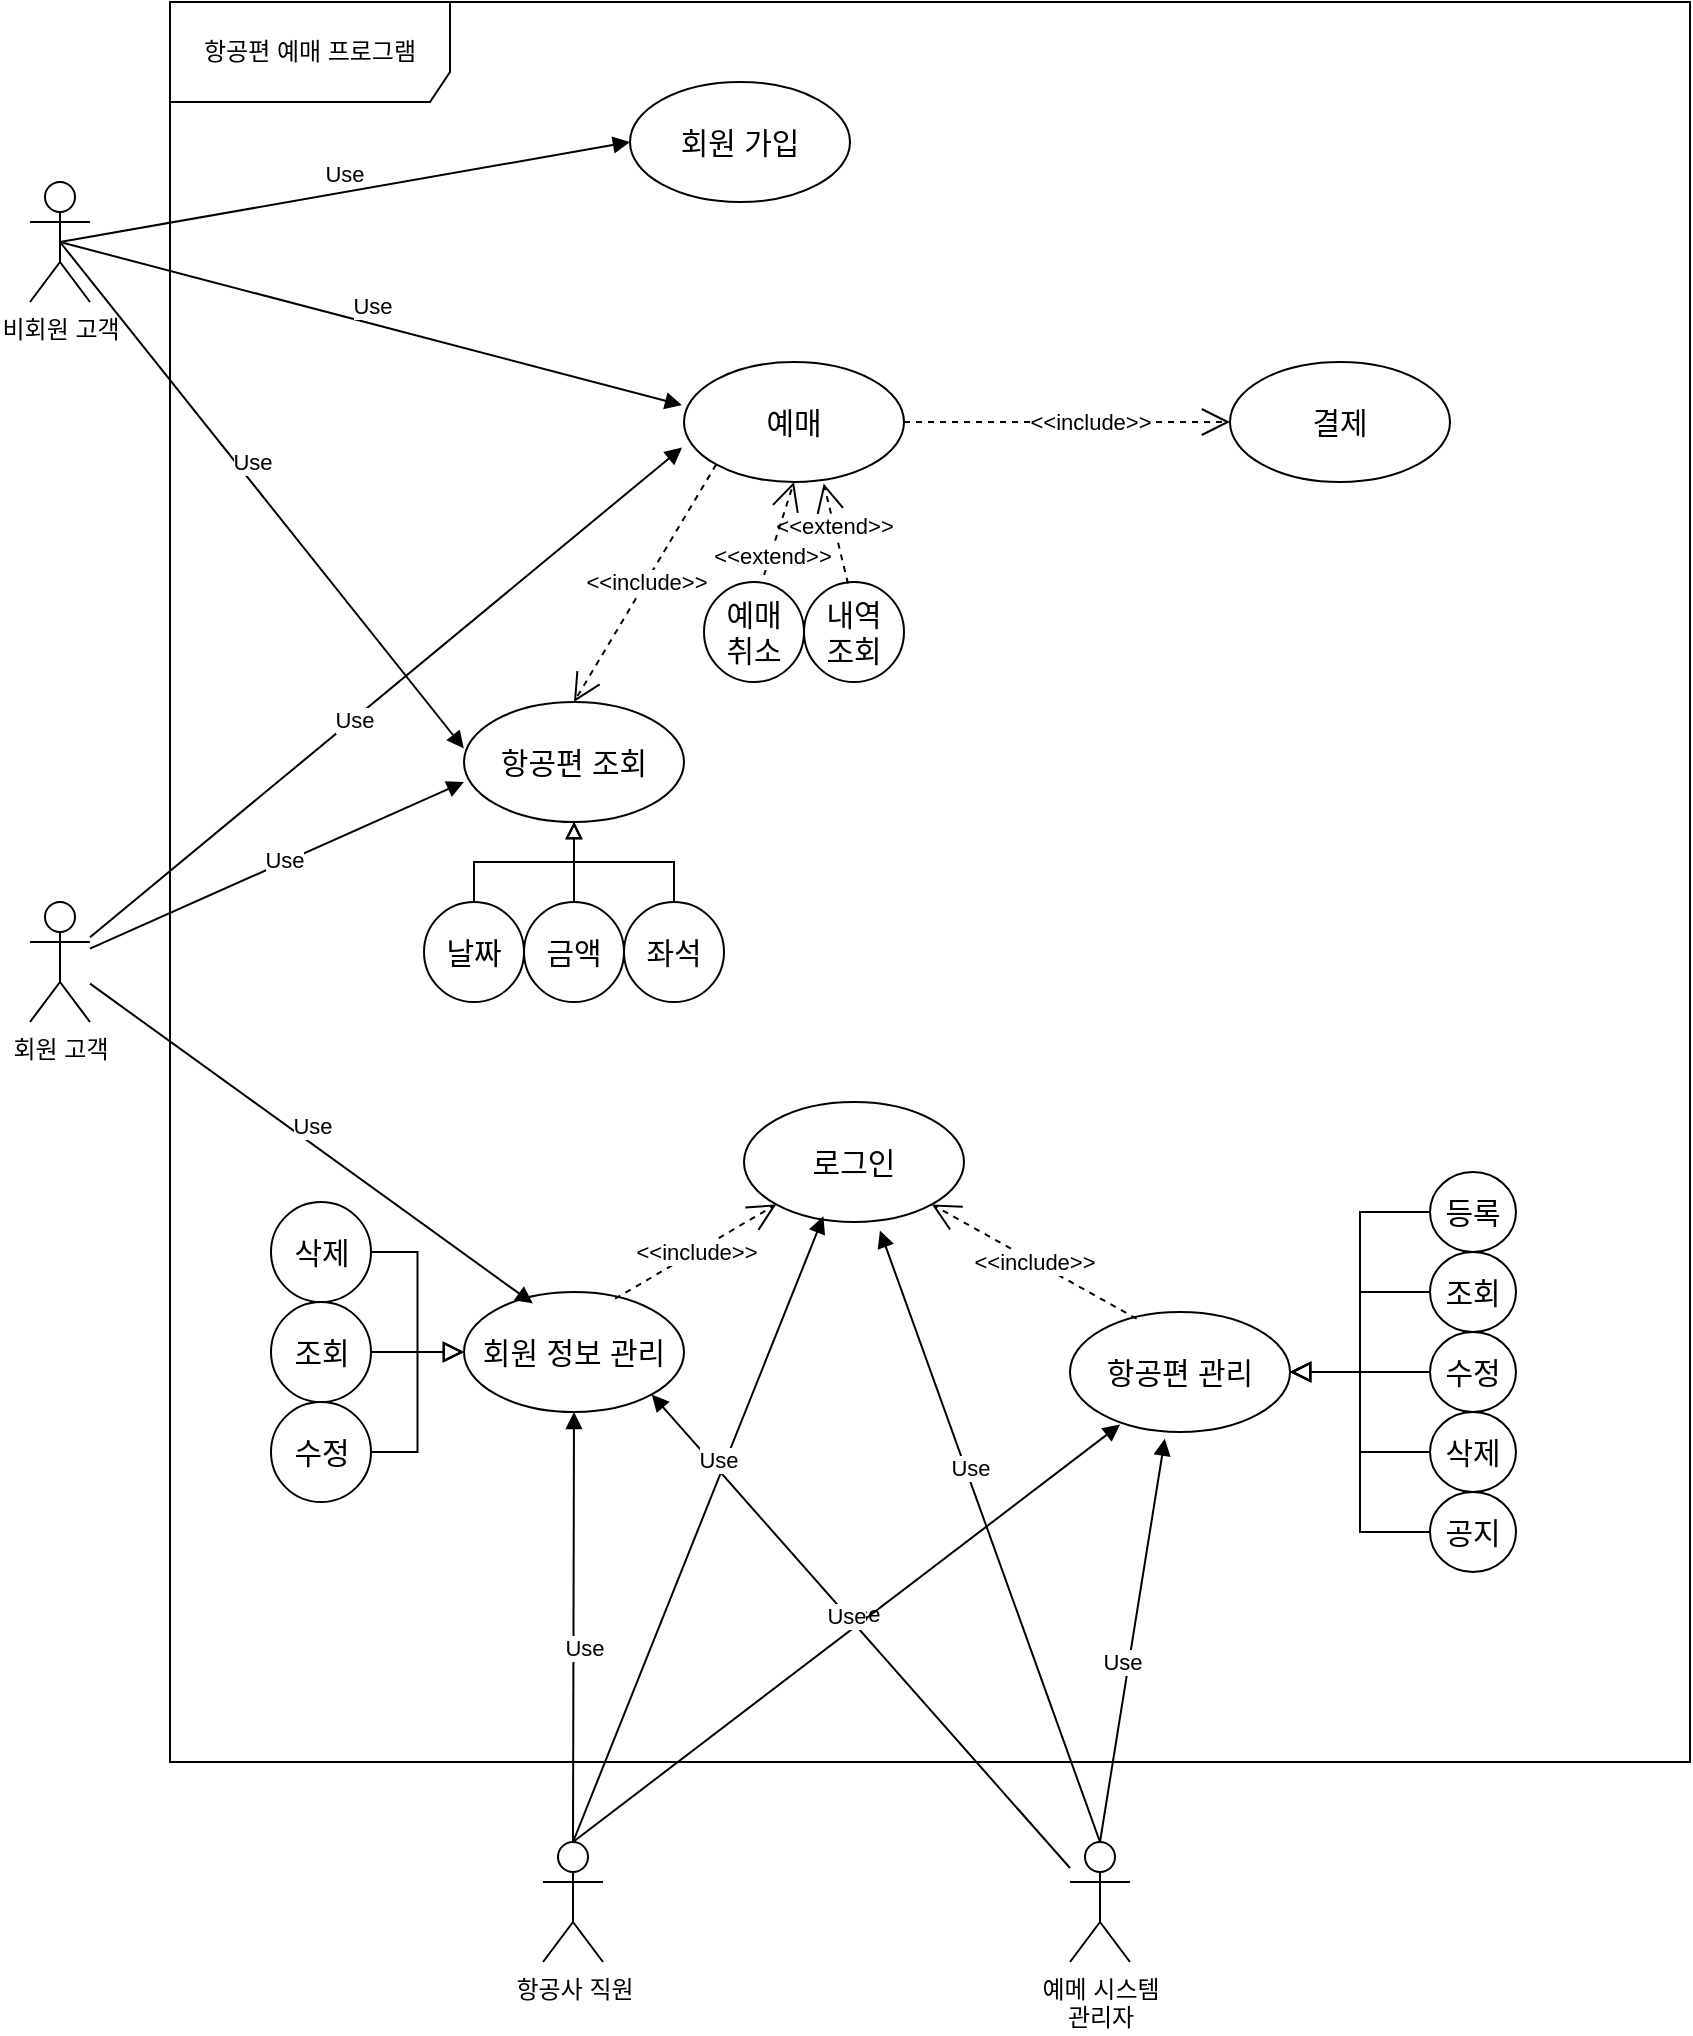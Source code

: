 <mxfile version="27.2.0" pages="2">
  <diagram name="항공편 유스케이스" id="F-iOnR9wTrfNHltmywjr">
    <mxGraphModel dx="1661" dy="1194" grid="1" gridSize="10" guides="1" tooltips="1" connect="1" arrows="1" fold="1" page="1" pageScale="1" pageWidth="827" pageHeight="1169" math="0" shadow="0">
      <root>
        <mxCell id="0" />
        <mxCell id="1" parent="0" />
        <mxCell id="TSQjfYuv1aGrW-zNHjgg-1" value="항공편 예매 프로그램" style="shape=umlFrame;whiteSpace=wrap;html=1;pointerEvents=0;width=140;height=50;" parent="1" vertex="1">
          <mxGeometry x="170" y="60" width="760" height="880" as="geometry" />
        </mxCell>
        <mxCell id="TSQjfYuv1aGrW-zNHjgg-2" value="회원 고객" style="shape=umlActor;verticalLabelPosition=bottom;verticalAlign=top;html=1;" parent="1" vertex="1">
          <mxGeometry x="100" y="510" width="30" height="60" as="geometry" />
        </mxCell>
        <mxCell id="TSQjfYuv1aGrW-zNHjgg-3" value="비회원 고객" style="shape=umlActor;verticalLabelPosition=bottom;verticalAlign=top;html=1;" parent="1" vertex="1">
          <mxGeometry x="100" y="150" width="30" height="60" as="geometry" />
        </mxCell>
        <mxCell id="TSQjfYuv1aGrW-zNHjgg-4" value="항공사 직원" style="shape=umlActor;verticalLabelPosition=bottom;verticalAlign=top;html=1;" parent="1" vertex="1">
          <mxGeometry x="356.5" y="980" width="30" height="60" as="geometry" />
        </mxCell>
        <mxCell id="6cgNrplr_nxFpIooKOQm-1" value="&lt;font style=&quot;font-size: 15px;&quot;&gt;항공편 조회&lt;/font&gt;" style="ellipse;whiteSpace=wrap;html=1;" parent="1" vertex="1">
          <mxGeometry x="317" y="410" width="110" height="60" as="geometry" />
        </mxCell>
        <mxCell id="hqrXyIfxQqy9Dc4IhXDP-2" value="Use" style="html=1;verticalAlign=bottom;endArrow=block;curved=0;rounded=0;entryX=0;entryY=0.667;entryDx=0;entryDy=0;entryPerimeter=0;" parent="1" source="TSQjfYuv1aGrW-zNHjgg-2" target="6cgNrplr_nxFpIooKOQm-1" edge="1">
          <mxGeometry x="0.009" y="-7" width="80" relative="1" as="geometry">
            <mxPoint x="250" y="250" as="sourcePoint" />
            <mxPoint x="330" y="250" as="targetPoint" />
            <mxPoint as="offset" />
          </mxGeometry>
        </mxCell>
        <mxCell id="hqrXyIfxQqy9Dc4IhXDP-3" value="Use" style="html=1;verticalAlign=bottom;endArrow=block;curved=0;rounded=0;entryX=-0.001;entryY=0.387;entryDx=0;entryDy=0;entryPerimeter=0;exitX=0.5;exitY=0.5;exitDx=0;exitDy=0;exitPerimeter=0;" parent="1" source="TSQjfYuv1aGrW-zNHjgg-3" target="6cgNrplr_nxFpIooKOQm-1" edge="1">
          <mxGeometry x="-0.057" y="1" width="80" relative="1" as="geometry">
            <mxPoint x="230" y="790" as="sourcePoint" />
            <mxPoint x="310" y="790" as="targetPoint" />
            <mxPoint as="offset" />
          </mxGeometry>
        </mxCell>
        <mxCell id="kEUF5NLoNqo9Wf50HFYm-1" value="&lt;font style=&quot;font-size: 15px;&quot;&gt;항공편 관리&lt;/font&gt;" style="ellipse;whiteSpace=wrap;html=1;" parent="1" vertex="1">
          <mxGeometry x="620" y="715" width="110" height="60" as="geometry" />
        </mxCell>
        <mxCell id="rdrKtdxc_WOqeBZt2CSr-1" value="&lt;font style=&quot;font-size: 15px;&quot;&gt;로그인&lt;/font&gt;" style="ellipse;whiteSpace=wrap;html=1;" parent="1" vertex="1">
          <mxGeometry x="457" y="610" width="110" height="60" as="geometry" />
        </mxCell>
        <mxCell id="i2SYmDAjl8VnEC_r3fuZ-29" value="" style="edgeStyle=orthogonalEdgeStyle;rounded=0;orthogonalLoop=1;jettySize=auto;html=1;fontSize=12;startSize=8;endSize=8;endArrow=block;endFill=0;" edge="1" parent="1" source="f_vkENXSJxDrFPUfgNhy-5" target="kEUF5NLoNqo9Wf50HFYm-1">
          <mxGeometry relative="1" as="geometry" />
        </mxCell>
        <mxCell id="f_vkENXSJxDrFPUfgNhy-5" value="&lt;span style=&quot;font-size: 15px;&quot;&gt;수정&lt;/span&gt;" style="ellipse;whiteSpace=wrap;html=1;" parent="1" vertex="1">
          <mxGeometry x="800" y="725" width="43" height="40" as="geometry" />
        </mxCell>
        <mxCell id="f_vkENXSJxDrFPUfgNhy-6" value="&lt;font style=&quot;font-size: 15px;&quot;&gt;예매&lt;/font&gt;" style="ellipse;whiteSpace=wrap;html=1;" parent="1" vertex="1">
          <mxGeometry x="427" y="240" width="110" height="60" as="geometry" />
        </mxCell>
        <mxCell id="f_vkENXSJxDrFPUfgNhy-17" value="예메 시스템&lt;br&gt;&lt;div&gt;관리자&lt;/div&gt;" style="shape=umlActor;verticalLabelPosition=bottom;verticalAlign=top;html=1;" parent="1" vertex="1">
          <mxGeometry x="620" y="980" width="30" height="60" as="geometry" />
        </mxCell>
        <mxCell id="i2SYmDAjl8VnEC_r3fuZ-30" value="" style="edgeStyle=orthogonalEdgeStyle;rounded=0;orthogonalLoop=1;jettySize=auto;html=1;fontSize=12;startSize=8;endSize=8;endArrow=block;endFill=0;" edge="1" parent="1" source="f_vkENXSJxDrFPUfgNhy-27" target="kEUF5NLoNqo9Wf50HFYm-1">
          <mxGeometry relative="1" as="geometry" />
        </mxCell>
        <mxCell id="f_vkENXSJxDrFPUfgNhy-27" value="&lt;span style=&quot;font-size: 15px;&quot;&gt;조회&lt;/span&gt;" style="ellipse;whiteSpace=wrap;html=1;" parent="1" vertex="1">
          <mxGeometry x="800" y="685" width="43" height="40" as="geometry" />
        </mxCell>
        <mxCell id="i2SYmDAjl8VnEC_r3fuZ-28" value="" style="edgeStyle=orthogonalEdgeStyle;rounded=0;orthogonalLoop=1;jettySize=auto;html=1;fontSize=12;startSize=8;endSize=8;endArrow=block;endFill=0;" edge="1" parent="1" source="f_vkENXSJxDrFPUfgNhy-28" target="ruYIe8Tzf7pR5JNdtWy6-17">
          <mxGeometry relative="1" as="geometry" />
        </mxCell>
        <mxCell id="f_vkENXSJxDrFPUfgNhy-28" value="&lt;font style=&quot;font-size: 15px;&quot;&gt;수정&lt;/font&gt;" style="ellipse;whiteSpace=wrap;html=1;" parent="1" vertex="1">
          <mxGeometry x="220.5" y="760" width="50" height="50" as="geometry" />
        </mxCell>
        <mxCell id="i2SYmDAjl8VnEC_r3fuZ-27" value="" style="edgeStyle=orthogonalEdgeStyle;rounded=0;orthogonalLoop=1;jettySize=auto;html=1;fontSize=12;startSize=8;endSize=8;endArrow=block;endFill=0;" edge="1" parent="1" source="f_vkENXSJxDrFPUfgNhy-29" target="ruYIe8Tzf7pR5JNdtWy6-17">
          <mxGeometry relative="1" as="geometry" />
        </mxCell>
        <mxCell id="f_vkENXSJxDrFPUfgNhy-29" value="&lt;font style=&quot;font-size: 15px;&quot;&gt;조회&lt;/font&gt;" style="ellipse;whiteSpace=wrap;html=1;" parent="1" vertex="1">
          <mxGeometry x="220.5" y="710" width="50" height="50" as="geometry" />
        </mxCell>
        <mxCell id="BkTQVnEG5esFC4FTC9d9-1" value="&amp;lt;&amp;lt;include&amp;gt;&amp;gt;" style="endArrow=open;endSize=12;dashed=1;html=1;rounded=0;entryX=0.5;entryY=0;entryDx=0;entryDy=0;exitX=0;exitY=1;exitDx=0;exitDy=0;" parent="1" source="f_vkENXSJxDrFPUfgNhy-6" target="6cgNrplr_nxFpIooKOQm-1" edge="1">
          <mxGeometry width="160" relative="1" as="geometry">
            <mxPoint x="612.97" y="482.76" as="sourcePoint" />
            <mxPoint x="520" y="370" as="targetPoint" />
          </mxGeometry>
        </mxCell>
        <mxCell id="i2SYmDAjl8VnEC_r3fuZ-31" value="" style="edgeStyle=orthogonalEdgeStyle;rounded=0;orthogonalLoop=1;jettySize=auto;html=1;fontSize=12;startSize=8;endSize=8;endArrow=block;endFill=0;" edge="1" parent="1" source="CX9npY8HCWIVIqSdf7cb-3" target="kEUF5NLoNqo9Wf50HFYm-1">
          <mxGeometry relative="1" as="geometry" />
        </mxCell>
        <mxCell id="CX9npY8HCWIVIqSdf7cb-3" value="&lt;font style=&quot;font-size: 15px;&quot;&gt;삭제&lt;/font&gt;" style="ellipse;whiteSpace=wrap;html=1;" parent="1" vertex="1">
          <mxGeometry x="800" y="765" width="43" height="40" as="geometry" />
        </mxCell>
        <mxCell id="ieyxKyj2bHBuOMta55cH-2" value="&lt;font style=&quot;font-size: 15px;&quot;&gt;결제&lt;/font&gt;" style="ellipse;whiteSpace=wrap;html=1;" parent="1" vertex="1">
          <mxGeometry x="700" y="240" width="110" height="60" as="geometry" />
        </mxCell>
        <mxCell id="ruYIe8Tzf7pR5JNdtWy6-1" value="Use" style="html=1;verticalAlign=bottom;endArrow=block;curved=0;rounded=0;entryX=-0.009;entryY=0.36;entryDx=0;entryDy=0;exitX=0.5;exitY=0.5;exitDx=0;exitDy=0;exitPerimeter=0;entryPerimeter=0;" parent="1" source="TSQjfYuv1aGrW-zNHjgg-3" target="f_vkENXSJxDrFPUfgNhy-6" edge="1">
          <mxGeometry width="80" relative="1" as="geometry">
            <mxPoint x="150" y="600" as="sourcePoint" />
            <mxPoint x="500" y="603" as="targetPoint" />
          </mxGeometry>
        </mxCell>
        <mxCell id="ruYIe8Tzf7pR5JNdtWy6-2" value="Use" style="html=1;verticalAlign=bottom;endArrow=block;curved=0;rounded=0;entryX=-0.009;entryY=0.713;entryDx=0;entryDy=0;entryPerimeter=0;" parent="1" source="TSQjfYuv1aGrW-zNHjgg-2" target="f_vkENXSJxDrFPUfgNhy-6" edge="1">
          <mxGeometry x="-0.14" y="-7" width="80" relative="1" as="geometry">
            <mxPoint x="340" y="700" as="sourcePoint" />
            <mxPoint x="690" y="703" as="targetPoint" />
            <mxPoint as="offset" />
          </mxGeometry>
        </mxCell>
        <mxCell id="ruYIe8Tzf7pR5JNdtWy6-6" value="&amp;lt;&amp;lt;include&amp;gt;&amp;gt;" style="endArrow=open;endSize=12;dashed=1;html=1;rounded=0;exitX=1;exitY=0.5;exitDx=0;exitDy=0;entryX=0;entryY=0.5;entryDx=0;entryDy=0;" parent="1" source="f_vkENXSJxDrFPUfgNhy-6" target="ieyxKyj2bHBuOMta55cH-2" edge="1">
          <mxGeometry x="0.141" width="160" relative="1" as="geometry">
            <mxPoint x="490" y="360" as="sourcePoint" />
            <mxPoint x="650" y="360" as="targetPoint" />
            <mxPoint as="offset" />
          </mxGeometry>
        </mxCell>
        <mxCell id="ruYIe8Tzf7pR5JNdtWy6-8" value="&amp;lt;&amp;lt;include&amp;gt;&amp;gt;" style="endArrow=open;endSize=12;dashed=1;html=1;rounded=0;entryX=1;entryY=1;entryDx=0;entryDy=0;exitX=0.303;exitY=0.056;exitDx=0;exitDy=0;exitPerimeter=0;" parent="1" source="kEUF5NLoNqo9Wf50HFYm-1" target="rdrKtdxc_WOqeBZt2CSr-1" edge="1">
          <mxGeometry width="160" relative="1" as="geometry">
            <mxPoint x="1100" y="355" as="sourcePoint" />
            <mxPoint x="787" y="80" as="targetPoint" />
          </mxGeometry>
        </mxCell>
        <mxCell id="ruYIe8Tzf7pR5JNdtWy6-17" value="&lt;font style=&quot;font-size: 15px;&quot;&gt;회원 정보 관리&lt;/font&gt;" style="ellipse;whiteSpace=wrap;html=1;" parent="1" vertex="1">
          <mxGeometry x="317" y="705" width="110" height="60" as="geometry" />
        </mxCell>
        <mxCell id="ruYIe8Tzf7pR5JNdtWy6-21" value="Use" style="html=1;verticalAlign=bottom;endArrow=block;curved=0;rounded=0;entryX=1;entryY=1;entryDx=0;entryDy=0;" parent="1" source="f_vkENXSJxDrFPUfgNhy-17" target="ruYIe8Tzf7pR5JNdtWy6-17" edge="1">
          <mxGeometry width="80" relative="1" as="geometry">
            <mxPoint x="510" y="10" as="sourcePoint" />
            <mxPoint x="593" y="361" as="targetPoint" />
          </mxGeometry>
        </mxCell>
        <mxCell id="ruYIe8Tzf7pR5JNdtWy6-23" value="Use" style="html=1;verticalAlign=bottom;endArrow=block;curved=0;rounded=0;entryX=0.431;entryY=1.056;entryDx=0;entryDy=0;exitX=0.5;exitY=0;exitDx=0;exitDy=0;exitPerimeter=0;entryPerimeter=0;" parent="1" source="f_vkENXSJxDrFPUfgNhy-17" target="kEUF5NLoNqo9Wf50HFYm-1" edge="1">
          <mxGeometry x="-0.198" y="2" width="80" relative="1" as="geometry">
            <mxPoint x="550" y="1110" as="sourcePoint" />
            <mxPoint x="734" y="260" as="targetPoint" />
            <mxPoint as="offset" />
          </mxGeometry>
        </mxCell>
        <mxCell id="62AC3sOkVzKb7w2haCht-1" value="Use" style="html=1;verticalAlign=bottom;endArrow=block;curved=0;rounded=0;exitX=0.5;exitY=0;exitDx=0;exitDy=0;exitPerimeter=0;entryX=0.228;entryY=0.938;entryDx=0;entryDy=0;entryPerimeter=0;" parent="1" source="TSQjfYuv1aGrW-zNHjgg-4" target="kEUF5NLoNqo9Wf50HFYm-1" edge="1">
          <mxGeometry width="80" relative="1" as="geometry">
            <mxPoint x="370" y="1010" as="sourcePoint" />
            <mxPoint x="480" y="790" as="targetPoint" />
          </mxGeometry>
        </mxCell>
        <mxCell id="62AC3sOkVzKb7w2haCht-2" value="Use" style="html=1;verticalAlign=bottom;endArrow=block;curved=0;rounded=0;entryX=0.5;entryY=1;entryDx=0;entryDy=0;exitX=0.5;exitY=0;exitDx=0;exitDy=0;exitPerimeter=0;" parent="1" source="TSQjfYuv1aGrW-zNHjgg-4" target="ruYIe8Tzf7pR5JNdtWy6-17" edge="1">
          <mxGeometry x="-0.176" y="-5" width="80" relative="1" as="geometry">
            <mxPoint x="460" y="1000" as="sourcePoint" />
            <mxPoint x="468" y="830" as="targetPoint" />
            <mxPoint as="offset" />
          </mxGeometry>
        </mxCell>
        <mxCell id="A4skDKQk0iJGlFbUaFNy-2" value="&amp;lt;&amp;lt;include&amp;gt;&amp;gt;" style="endArrow=open;endSize=12;dashed=1;html=1;rounded=0;entryX=0;entryY=1;entryDx=0;entryDy=0;exitX=0.687;exitY=0.056;exitDx=0;exitDy=0;exitPerimeter=0;" parent="1" source="ruYIe8Tzf7pR5JNdtWy6-17" target="rdrKtdxc_WOqeBZt2CSr-1" edge="1">
          <mxGeometry width="160" relative="1" as="geometry">
            <mxPoint x="237" y="733" as="sourcePoint" />
            <mxPoint x="312" y="560" as="targetPoint" />
          </mxGeometry>
        </mxCell>
        <mxCell id="ndVR7vv91I0P037rJ_qT-1" value="&lt;font style=&quot;font-size: 15px;&quot;&gt;회원 가입&lt;/font&gt;" style="ellipse;whiteSpace=wrap;html=1;" parent="1" vertex="1">
          <mxGeometry x="400" y="100" width="110" height="60" as="geometry" />
        </mxCell>
        <mxCell id="ndVR7vv91I0P037rJ_qT-2" value="Use" style="html=1;verticalAlign=bottom;endArrow=block;curved=0;rounded=0;entryX=0;entryY=0.5;entryDx=0;entryDy=0;exitX=0.5;exitY=0.5;exitDx=0;exitDy=0;exitPerimeter=0;" parent="1" source="TSQjfYuv1aGrW-zNHjgg-3" target="ndVR7vv91I0P037rJ_qT-1" edge="1">
          <mxGeometry width="80" relative="1" as="geometry">
            <mxPoint x="200" y="140" as="sourcePoint" />
            <mxPoint x="484" y="142" as="targetPoint" />
          </mxGeometry>
        </mxCell>
        <mxCell id="ndVR7vv91I0P037rJ_qT-3" value="Use" style="html=1;verticalAlign=bottom;endArrow=block;curved=0;rounded=0;entryX=0.361;entryY=0.953;entryDx=0;entryDy=0;exitX=0.5;exitY=0;exitDx=0;exitDy=0;exitPerimeter=0;entryPerimeter=0;" parent="1" source="TSQjfYuv1aGrW-zNHjgg-4" target="rdrKtdxc_WOqeBZt2CSr-1" edge="1">
          <mxGeometry x="0.161" width="80" relative="1" as="geometry">
            <mxPoint x="280" y="682" as="sourcePoint" />
            <mxPoint x="480" y="580" as="targetPoint" />
            <mxPoint as="offset" />
          </mxGeometry>
        </mxCell>
        <mxCell id="ndVR7vv91I0P037rJ_qT-4" value="Use" style="html=1;verticalAlign=bottom;endArrow=block;curved=0;rounded=0;entryX=0.618;entryY=1.071;entryDx=0;entryDy=0;exitX=0.5;exitY=0;exitDx=0;exitDy=0;exitPerimeter=0;entryPerimeter=0;" parent="1" source="f_vkENXSJxDrFPUfgNhy-17" target="rdrKtdxc_WOqeBZt2CSr-1" edge="1">
          <mxGeometry x="0.163" y="1" width="80" relative="1" as="geometry">
            <mxPoint x="630" y="592" as="sourcePoint" />
            <mxPoint x="830" y="490" as="targetPoint" />
            <mxPoint y="-1" as="offset" />
          </mxGeometry>
        </mxCell>
        <mxCell id="ndVR7vv91I0P037rJ_qT-5" value="Use" style="html=1;verticalAlign=bottom;endArrow=block;curved=0;rounded=0;entryX=0.313;entryY=0.095;entryDx=0;entryDy=0;entryPerimeter=0;" parent="1" source="TSQjfYuv1aGrW-zNHjgg-2" target="ruYIe8Tzf7pR5JNdtWy6-17" edge="1">
          <mxGeometry width="80" relative="1" as="geometry">
            <mxPoint x="540" y="532" as="sourcePoint" />
            <mxPoint x="740" y="430" as="targetPoint" />
          </mxGeometry>
        </mxCell>
        <mxCell id="IMG8VG7qjcL3RkKcbaI--5" value="" style="edgeStyle=orthogonalEdgeStyle;rounded=0;orthogonalLoop=1;jettySize=auto;html=1;endArrow=block;endFill=0;" parent="1" source="IMG8VG7qjcL3RkKcbaI--1" target="6cgNrplr_nxFpIooKOQm-1" edge="1">
          <mxGeometry relative="1" as="geometry" />
        </mxCell>
        <mxCell id="IMG8VG7qjcL3RkKcbaI--1" value="&lt;span style=&quot;font-size: 15px;&quot;&gt;날짜&lt;/span&gt;" style="ellipse;whiteSpace=wrap;html=1;" parent="1" vertex="1">
          <mxGeometry x="297" y="510" width="50" height="50" as="geometry" />
        </mxCell>
        <mxCell id="IMG8VG7qjcL3RkKcbaI--4" value="" style="edgeStyle=orthogonalEdgeStyle;rounded=0;orthogonalLoop=1;jettySize=auto;html=1;endArrow=block;endFill=0;" parent="1" source="IMG8VG7qjcL3RkKcbaI--2" target="6cgNrplr_nxFpIooKOQm-1" edge="1">
          <mxGeometry relative="1" as="geometry" />
        </mxCell>
        <mxCell id="IMG8VG7qjcL3RkKcbaI--2" value="&lt;span style=&quot;font-size: 15px;&quot;&gt;금액&lt;/span&gt;" style="ellipse;whiteSpace=wrap;html=1;" parent="1" vertex="1">
          <mxGeometry x="347" y="510" width="50" height="50" as="geometry" />
        </mxCell>
        <mxCell id="IMG8VG7qjcL3RkKcbaI--6" value="" style="edgeStyle=orthogonalEdgeStyle;rounded=0;orthogonalLoop=1;jettySize=auto;html=1;endArrow=block;endFill=0;" parent="1" source="IMG8VG7qjcL3RkKcbaI--3" target="6cgNrplr_nxFpIooKOQm-1" edge="1">
          <mxGeometry relative="1" as="geometry" />
        </mxCell>
        <mxCell id="IMG8VG7qjcL3RkKcbaI--3" value="&lt;span style=&quot;font-size: 15px;&quot;&gt;좌석&lt;/span&gt;" style="ellipse;whiteSpace=wrap;html=1;" parent="1" vertex="1">
          <mxGeometry x="397" y="510" width="50" height="50" as="geometry" />
        </mxCell>
        <mxCell id="i2SYmDAjl8VnEC_r3fuZ-32" value="" style="edgeStyle=orthogonalEdgeStyle;rounded=0;orthogonalLoop=1;jettySize=auto;html=1;fontSize=12;startSize=8;endSize=8;entryX=1;entryY=0.5;entryDx=0;entryDy=0;endArrow=block;endFill=0;" edge="1" parent="1" source="IMG8VG7qjcL3RkKcbaI--8" target="kEUF5NLoNqo9Wf50HFYm-1">
          <mxGeometry relative="1" as="geometry" />
        </mxCell>
        <mxCell id="IMG8VG7qjcL3RkKcbaI--8" value="&lt;span style=&quot;font-size: 15px;&quot;&gt;공지&lt;/span&gt;" style="ellipse;whiteSpace=wrap;html=1;" parent="1" vertex="1">
          <mxGeometry x="800" y="805" width="43" height="40" as="geometry" />
        </mxCell>
        <mxCell id="i2SYmDAjl8VnEC_r3fuZ-33" value="" style="edgeStyle=orthogonalEdgeStyle;rounded=0;orthogonalLoop=1;jettySize=auto;html=1;fontSize=12;startSize=8;endSize=8;entryX=1;entryY=0.5;entryDx=0;entryDy=0;endArrow=block;endFill=0;" edge="1" parent="1" source="IMG8VG7qjcL3RkKcbaI--13" target="kEUF5NLoNqo9Wf50HFYm-1">
          <mxGeometry relative="1" as="geometry" />
        </mxCell>
        <mxCell id="IMG8VG7qjcL3RkKcbaI--13" value="&lt;span style=&quot;font-size: 15px;&quot;&gt;등록&lt;/span&gt;" style="ellipse;whiteSpace=wrap;html=1;" parent="1" vertex="1">
          <mxGeometry x="800" y="645" width="43" height="40" as="geometry" />
        </mxCell>
        <mxCell id="i2SYmDAjl8VnEC_r3fuZ-26" value="" style="edgeStyle=orthogonalEdgeStyle;rounded=0;orthogonalLoop=1;jettySize=auto;html=1;fontSize=12;startSize=8;endSize=8;endArrow=block;endFill=0;" edge="1" parent="1" source="IMG8VG7qjcL3RkKcbaI--16" target="ruYIe8Tzf7pR5JNdtWy6-17">
          <mxGeometry relative="1" as="geometry" />
        </mxCell>
        <mxCell id="IMG8VG7qjcL3RkKcbaI--16" value="&lt;font style=&quot;font-size: 15px;&quot;&gt;삭제&lt;/font&gt;" style="ellipse;whiteSpace=wrap;html=1;" parent="1" vertex="1">
          <mxGeometry x="220.5" y="660" width="50" height="50" as="geometry" />
        </mxCell>
        <mxCell id="_080sAZEA4Wv_sIMAP1x-1" value="&lt;span style=&quot;font-size: 15px;&quot;&gt;예매&lt;/span&gt;&lt;div&gt;&lt;span style=&quot;font-size: 15px;&quot;&gt;취소&lt;/span&gt;&lt;/div&gt;" style="ellipse;whiteSpace=wrap;html=1;" parent="1" vertex="1">
          <mxGeometry x="437" y="350" width="50" height="50" as="geometry" />
        </mxCell>
        <mxCell id="_080sAZEA4Wv_sIMAP1x-2" value="&lt;span style=&quot;font-size: 15px;&quot;&gt;내역&lt;br&gt;조회&lt;/span&gt;" style="ellipse;whiteSpace=wrap;html=1;" parent="1" vertex="1">
          <mxGeometry x="487" y="350" width="50" height="50" as="geometry" />
        </mxCell>
        <mxCell id="3DJbjTsWqMMQ0gSizQ_Y-1" value="&amp;lt;&amp;lt;extend&amp;gt;&amp;gt;" style="endArrow=open;endSize=12;dashed=1;html=1;rounded=0;exitX=0.44;exitY=0.016;exitDx=0;exitDy=0;exitPerimeter=0;entryX=0.635;entryY=1.012;entryDx=0;entryDy=0;entryPerimeter=0;" parent="1" source="_080sAZEA4Wv_sIMAP1x-2" target="f_vkENXSJxDrFPUfgNhy-6" edge="1">
          <mxGeometry x="0.141" width="160" relative="1" as="geometry">
            <mxPoint x="461.95" y="252.9" as="sourcePoint" />
            <mxPoint x="459" y="320" as="targetPoint" />
            <mxPoint as="offset" />
          </mxGeometry>
        </mxCell>
        <mxCell id="3DJbjTsWqMMQ0gSizQ_Y-2" value="&amp;lt;&amp;lt;extend&amp;gt;&amp;gt;" style="endArrow=open;endSize=12;dashed=1;html=1;rounded=0;entryX=0.5;entryY=1;entryDx=0;entryDy=0;" parent="1" target="f_vkENXSJxDrFPUfgNhy-6" edge="1">
          <mxGeometry x="-0.571" y="-1" width="160" relative="1" as="geometry">
            <mxPoint x="467.052" y="346.516" as="sourcePoint" />
            <mxPoint x="477.38" y="296.78" as="targetPoint" />
            <mxPoint as="offset" />
          </mxGeometry>
        </mxCell>
      </root>
    </mxGraphModel>
  </diagram>
  <diagram name="항공예매 요구사항 확인" id="eV113GIqN8mrdFr1oN39">
    <mxGraphModel dx="969" dy="697" grid="1" gridSize="10" guides="1" tooltips="1" connect="1" arrows="1" fold="1" page="1" pageScale="1" pageWidth="827" pageHeight="1169" math="0" shadow="0">
      <root>
        <mxCell id="0" />
        <mxCell id="1" parent="0" />
        <mxCell id="hTApx3QeaIhkRUZipJa1-1" value="" style="shape=card;whiteSpace=wrap;html=1;" parent="1" vertex="1">
          <mxGeometry x="70" y="150" width="1005" height="650" as="geometry" />
        </mxCell>
        <mxCell id="hTApx3QeaIhkRUZipJa1-2" value="&lt;div&gt;&lt;br&gt;&lt;/div&gt;" style="rounded=0;whiteSpace=wrap;html=1;" parent="1" vertex="1">
          <mxGeometry x="820" y="250" width="240" height="530" as="geometry" />
        </mxCell>
        <mxCell id="hTApx3QeaIhkRUZipJa1-3" value="" style="rounded=0;whiteSpace=wrap;html=1;" parent="1" vertex="1">
          <mxGeometry x="575" y="250" width="240" height="530" as="geometry" />
        </mxCell>
        <mxCell id="hTApx3QeaIhkRUZipJa1-4" value="" style="rounded=0;whiteSpace=wrap;html=1;" parent="1" vertex="1">
          <mxGeometry x="330" y="250" width="240" height="530" as="geometry" />
        </mxCell>
        <mxCell id="hTApx3QeaIhkRUZipJa1-5" value="&lt;div&gt;&lt;br&gt;&lt;/div&gt;" style="rounded=0;whiteSpace=wrap;html=1;" parent="1" vertex="1">
          <mxGeometry x="85" y="250" width="240" height="530" as="geometry" />
        </mxCell>
        <mxCell id="hTApx3QeaIhkRUZipJa1-6" value="인증 서비스" style="rounded=0;whiteSpace=wrap;html=1;fillColor=#e1d5e7;strokeColor=#9673a6;" parent="1" vertex="1">
          <mxGeometry x="85" y="250" width="240" height="30" as="geometry" />
        </mxCell>
        <mxCell id="hTApx3QeaIhkRUZipJa1-7" value="인증서비스" style="rounded=0;whiteSpace=wrap;html=1;fillColor=#e1d5e7;strokeColor=#9673a6;" parent="1" vertex="1">
          <mxGeometry x="330" y="250" width="240" height="30" as="geometry" />
        </mxCell>
        <mxCell id="hTApx3QeaIhkRUZipJa1-8" value="인증서비스" style="rounded=0;whiteSpace=wrap;html=1;fillColor=#e1d5e7;strokeColor=#9673a6;" parent="1" vertex="1">
          <mxGeometry x="575" y="250" width="240" height="30" as="geometry" />
        </mxCell>
        <mxCell id="hTApx3QeaIhkRUZipJa1-9" value="인증서비스" style="rounded=0;whiteSpace=wrap;html=1;fillColor=#e1d5e7;strokeColor=#9673a6;" parent="1" vertex="1">
          <mxGeometry x="820" y="250" width="240" height="30" as="geometry" />
        </mxCell>
        <mxCell id="hTApx3QeaIhkRUZipJa1-10" value="항공편 조회 서비스" style="rounded=0;whiteSpace=wrap;html=1;fillColor=#e1d5e7;strokeColor=#9673a6;" parent="1" vertex="1">
          <mxGeometry x="85" y="420" width="240" height="30" as="geometry" />
        </mxCell>
        <mxCell id="hTApx3QeaIhkRUZipJa1-11" value="항공편 조회 서비스" style="rounded=0;whiteSpace=wrap;html=1;fillColor=#e1d5e7;strokeColor=#9673a6;" parent="1" vertex="1">
          <mxGeometry x="330" y="420" width="240" height="30" as="geometry" />
        </mxCell>
        <mxCell id="hTApx3QeaIhkRUZipJa1-12" value="항공편 조회 서비스" style="rounded=0;whiteSpace=wrap;html=1;fillColor=#e1d5e7;strokeColor=#9673a6;" parent="1" vertex="1">
          <mxGeometry x="575" y="420" width="240" height="30" as="geometry" />
        </mxCell>
        <mxCell id="hTApx3QeaIhkRUZipJa1-13" value="항공편 조회 서비스" style="rounded=0;whiteSpace=wrap;html=1;fillColor=#e1d5e7;strokeColor=#9673a6;" parent="1" vertex="1">
          <mxGeometry x="820" y="420" width="240" height="30" as="geometry" />
        </mxCell>
        <mxCell id="hTApx3QeaIhkRUZipJa1-14" value="예매 서비스" style="rounded=0;whiteSpace=wrap;html=1;fillColor=#e1d5e7;strokeColor=#9673a6;" parent="1" vertex="1">
          <mxGeometry x="85" y="590" width="240" height="30" as="geometry" />
        </mxCell>
        <mxCell id="hTApx3QeaIhkRUZipJa1-15" value="예매 서비스" style="rounded=0;whiteSpace=wrap;html=1;fillColor=#e1d5e7;strokeColor=#9673a6;" parent="1" vertex="1">
          <mxGeometry x="330" y="590" width="240" height="30" as="geometry" />
        </mxCell>
        <mxCell id="hTApx3QeaIhkRUZipJa1-16" value="예매 서비스" style="rounded=0;whiteSpace=wrap;html=1;fillColor=#e1d5e7;strokeColor=#9673a6;" parent="1" vertex="1">
          <mxGeometry x="575" y="590" width="240" height="30" as="geometry" />
        </mxCell>
        <mxCell id="hTApx3QeaIhkRUZipJa1-17" value="예매 서비스" style="rounded=0;whiteSpace=wrap;html=1;fillColor=#e1d5e7;strokeColor=#9673a6;" parent="1" vertex="1">
          <mxGeometry x="820" y="590" width="240" height="30" as="geometry" />
        </mxCell>
        <mxCell id="hTApx3QeaIhkRUZipJa1-18" value="&lt;font style=&quot;font-size: 24px;&quot;&gt;항공편 예매 프로그램&lt;/font&gt;" style="text;html=1;align=center;verticalAlign=middle;resizable=0;points=[];autosize=1;strokeColor=none;fillColor=none;" parent="1" vertex="1">
          <mxGeometry x="85" y="160" width="240" height="40" as="geometry" />
        </mxCell>
        <mxCell id="hTApx3QeaIhkRUZipJa1-19" value="사서" style="text;html=1;align=center;verticalAlign=middle;resizable=0;points=[];autosize=1;strokeColor=none;fillColor=none;" parent="1" vertex="1">
          <mxGeometry x="335" y="208" width="50" height="30" as="geometry" />
        </mxCell>
        <mxCell id="hTApx3QeaIhkRUZipJa1-20" value="비회원" style="text;html=1;align=center;verticalAlign=middle;resizable=0;points=[];autosize=1;strokeColor=none;fillColor=none;" parent="1" vertex="1">
          <mxGeometry x="605" y="208" width="60" height="30" as="geometry" />
        </mxCell>
        <mxCell id="hTApx3QeaIhkRUZipJa1-21" value="회원" style="text;html=1;align=center;verticalAlign=middle;resizable=0;points=[];autosize=1;strokeColor=none;fillColor=none;" parent="1" vertex="1">
          <mxGeometry x="85" y="208" width="50" height="30" as="geometry" />
        </mxCell>
        <mxCell id="hTApx3QeaIhkRUZipJa1-22" value="관리자" style="text;html=1;align=center;verticalAlign=middle;resizable=0;points=[];autosize=1;strokeColor=none;fillColor=none;" parent="1" vertex="1">
          <mxGeometry x="885" y="208" width="60" height="30" as="geometry" />
        </mxCell>
        <mxCell id="hTApx3QeaIhkRUZipJa1-25" value="&lt;div&gt;&lt;br&gt;&lt;/div&gt;" style="text;html=1;align=left;verticalAlign=middle;resizable=0;points=[];autosize=1;strokeColor=none;fillColor=none;fontSize=10;" parent="1" vertex="1">
          <mxGeometry x="580" y="305" width="20" height="30" as="geometry" />
        </mxCell>
        <mxCell id="hTApx3QeaIhkRUZipJa1-26" value="&lt;div&gt;&lt;br&gt;&lt;/div&gt;" style="text;html=1;align=left;verticalAlign=middle;resizable=0;points=[];autosize=1;strokeColor=none;fillColor=none;fontSize=10;" parent="1" vertex="1">
          <mxGeometry x="335" y="330" width="20" height="30" as="geometry" />
        </mxCell>
        <mxCell id="hTApx3QeaIhkRUZipJa1-27" value="&lt;div&gt;&lt;br&gt;&lt;/div&gt;" style="text;html=1;align=left;verticalAlign=middle;resizable=0;points=[];autosize=1;strokeColor=none;fillColor=none;fontSize=10;" parent="1" vertex="1">
          <mxGeometry x="345" y="485" width="20" height="30" as="geometry" />
        </mxCell>
        <mxCell id="hTApx3QeaIhkRUZipJa1-28" value="&lt;div&gt;&lt;br&gt;&lt;/div&gt;" style="text;html=1;align=left;verticalAlign=middle;resizable=0;points=[];autosize=1;strokeColor=none;fillColor=none;fontSize=10;" parent="1" vertex="1">
          <mxGeometry x="585" y="480" width="20" height="30" as="geometry" />
        </mxCell>
        <mxCell id="hTApx3QeaIhkRUZipJa1-30" value="비회원" style="rounded=0;whiteSpace=wrap;html=1;fillColor=#dae8fc;strokeColor=#6c8ebf;" parent="1" vertex="1">
          <mxGeometry x="85" y="208" width="240" height="30" as="geometry" />
        </mxCell>
        <mxCell id="hTApx3QeaIhkRUZipJa1-31" value="회원" style="rounded=0;whiteSpace=wrap;html=1;fillColor=#dae8fc;strokeColor=#6c8ebf;" parent="1" vertex="1">
          <mxGeometry x="330" y="208" width="240" height="30" as="geometry" />
        </mxCell>
        <mxCell id="hTApx3QeaIhkRUZipJa1-32" value="관리자" style="rounded=0;whiteSpace=wrap;html=1;fillColor=#dae8fc;strokeColor=#6c8ebf;" parent="1" vertex="1">
          <mxGeometry x="820" y="208" width="240" height="30" as="geometry" />
        </mxCell>
        <mxCell id="hTApx3QeaIhkRUZipJa1-33" value="직원" style="rounded=0;whiteSpace=wrap;html=1;fillColor=#dae8fc;strokeColor=#6c8ebf;" parent="1" vertex="1">
          <mxGeometry x="575" y="208" width="240" height="30" as="geometry" />
        </mxCell>
        <mxCell id="hTApx3QeaIhkRUZipJa1-38" value="&lt;div&gt;&lt;br&gt;&lt;/div&gt;" style="text;html=1;align=left;verticalAlign=middle;resizable=0;points=[];autosize=1;strokeColor=none;fillColor=none;fontSize=10;" parent="1" vertex="1">
          <mxGeometry x="835" y="335" width="20" height="30" as="geometry" />
        </mxCell>
        <mxCell id="hTApx3QeaIhkRUZipJa1-39" value="&lt;div&gt;&lt;div&gt;&lt;br style=&quot;font-size: 10px; text-align: left;&quot;&gt;&lt;/div&gt;&lt;/div&gt;" style="text;html=1;align=center;verticalAlign=middle;resizable=0;points=[];autosize=1;strokeColor=none;fillColor=none;" parent="1" vertex="1">
          <mxGeometry x="925" y="490" width="20" height="30" as="geometry" />
        </mxCell>
        <mxCell id="w6JTWk-8RyiKcr2LF3_k-1" value="비회원은 회원가입 가능(Create)" style="text;html=1;align=center;verticalAlign=middle;resizable=0;points=[];autosize=1;strokeColor=none;fillColor=none;" parent="1" vertex="1">
          <mxGeometry x="110" y="320" width="180" height="30" as="geometry" />
        </mxCell>
        <mxCell id="w6JTWk-8RyiKcr2LF3_k-2" value="회원은 회원정보 조회 가능 (Read)&lt;div&gt;회원은 회원정보 수정 가능(Update)&lt;/div&gt;&lt;div&gt;회원은 회원정보 삭제가능(Delete)&lt;/div&gt;&lt;div&gt;&lt;br&gt;&lt;/div&gt;&lt;div&gt;회원은 로그인 가능(Process)&lt;/div&gt;&lt;div&gt;회원은 로그아웃 가능(Process)&lt;/div&gt;" style="text;html=1;align=center;verticalAlign=middle;resizable=0;points=[];autosize=1;strokeColor=none;fillColor=none;" parent="1" vertex="1">
          <mxGeometry x="350" y="295" width="200" height="100" as="geometry" />
        </mxCell>
        <mxCell id="w6JTWk-8RyiKcr2LF3_k-3" value="직원은 회원의 정보 조회 가능(Read)&lt;div&gt;직원은 회원의 정보 수정 가능(Update)&lt;/div&gt;&lt;div&gt;직원은 회원의 탈퇴 가능(Delete)&lt;/div&gt;&lt;div&gt;&lt;br&gt;&lt;/div&gt;&lt;div&gt;직원은 로그인 가능(Process)&lt;/div&gt;&lt;div&gt;직원은 로그아웃 가능(Process)&lt;/div&gt;" style="text;html=1;align=center;verticalAlign=middle;resizable=0;points=[];autosize=1;strokeColor=none;fillColor=none;" parent="1" vertex="1">
          <mxGeometry x="585" y="290" width="220" height="100" as="geometry" />
        </mxCell>
        <mxCell id="w6JTWk-8RyiKcr2LF3_k-4" value="관리자는 모든 회원의 정보 조회 가능(Read)&lt;div&gt;관리자는 모든 회원의 정보 수정 가능(Update)&lt;/div&gt;&lt;div&gt;관리자는 모든 회원의 탈퇴 가능(Delete)&lt;/div&gt;&lt;div&gt;&lt;br&gt;&lt;/div&gt;&lt;div&gt;관리자는 로그인 가능(Process)&lt;/div&gt;&lt;div&gt;관리자는 로그아웃 가능(Process)&lt;/div&gt;" style="text;html=1;align=center;verticalAlign=middle;resizable=0;points=[];autosize=1;strokeColor=none;fillColor=none;" parent="1" vertex="1">
          <mxGeometry x="810" y="290" width="250" height="100" as="geometry" />
        </mxCell>
        <mxCell id="w6JTWk-8RyiKcr2LF3_k-5" value="&lt;div&gt;관리자는 항공편 등록 가능(Create)&lt;/div&gt;&lt;div&gt;관리자는 항공편 *현황 조회가능(Read)&lt;/div&gt;&lt;div&gt;관리자는 항공편 지연/결항시 공지 가능(Update)&lt;/div&gt;&lt;div&gt;관리자는 항공편 *현황 수정 가능(Update)&lt;/div&gt;&lt;div&gt;관리자는 항공편 삭제 가능(Delete)&lt;/div&gt;" style="text;html=1;align=center;verticalAlign=middle;resizable=0;points=[];autosize=1;strokeColor=none;fillColor=none;" parent="1" vertex="1">
          <mxGeometry x="810" y="470" width="260" height="90" as="geometry" />
        </mxCell>
        <mxCell id="w6JTWk-8RyiKcr2LF3_k-6" value="&lt;div&gt;&lt;span style=&quot;background-color: transparent; color: light-dark(rgb(0, 0, 0), rgb(255, 255, 255));&quot;&gt;관리자는 고객 / 전체 예매 내역 조회 가능(Read)&lt;/span&gt;&lt;/div&gt;&lt;div&gt;&lt;span style=&quot;background-color: transparent; color: light-dark(rgb(0, 0, 0), rgb(255, 255, 255));&quot;&gt;관리자는 고객의 예매 취소시 처리가능(update)&lt;/span&gt;&lt;/div&gt;&lt;div&gt;&lt;span style=&quot;background-color: transparent; color: light-dark(rgb(0, 0, 0), rgb(255, 255, 255));&quot;&gt;&lt;br&gt;&lt;/span&gt;&lt;/div&gt;&lt;div&gt;관리자는 환불 프로세스 승인 가능(Process)&lt;/div&gt;" style="text;html=1;align=center;verticalAlign=middle;resizable=0;points=[];autosize=1;strokeColor=none;fillColor=none;" parent="1" vertex="1">
          <mxGeometry x="810" y="650" width="260" height="70" as="geometry" />
        </mxCell>
        <mxCell id="w6JTWk-8RyiKcr2LF3_k-7" value="&lt;div&gt;직원은 고객 / 전체 예매 내역 조회 가능(Read)&lt;/div&gt;&lt;div&gt;&lt;span style=&quot;background-color: transparent; color: light-dark(rgb(0, 0, 0), rgb(255, 255, 255));&quot;&gt;직원은 고객의 예매 취소시 처리가능(Update)&lt;/span&gt;&lt;/div&gt;&lt;div&gt;&lt;span style=&quot;background-color: transparent; color: light-dark(rgb(0, 0, 0), rgb(255, 255, 255));&quot;&gt;&lt;br&gt;&lt;/span&gt;&lt;/div&gt;&lt;div&gt;&lt;span style=&quot;background-color: transparent; color: light-dark(rgb(0, 0, 0), rgb(255, 255, 255));&quot;&gt;직원은 취소된 항공편 환불 처리가능(Process)&lt;/span&gt;&lt;/div&gt;" style="text;html=1;align=center;verticalAlign=middle;resizable=0;points=[];autosize=1;strokeColor=none;fillColor=none;" parent="1" vertex="1">
          <mxGeometry x="565" y="650" width="250" height="70" as="geometry" />
        </mxCell>
        <mxCell id="w6JTWk-8RyiKcr2LF3_k-8" value="&lt;div&gt;&lt;span style=&quot;background-color: transparent; color: light-dark(rgb(0, 0, 0), rgb(255, 255, 255));&quot;&gt;직원은 항공편 *현황 조회가능(Read)&lt;/span&gt;&lt;/div&gt;&lt;div&gt;직원은 항공편 *현황&lt;span style=&quot;background-color: transparent; color: light-dark(rgb(0, 0, 0), rgb(255, 255, 255));&quot;&gt;&amp;nbsp;&lt;/span&gt;&lt;span style=&quot;background-color: transparent; color: light-dark(rgb(0, 0, 0), rgb(255, 255, 255));&quot;&gt;수정 가능(Update)&lt;/span&gt;&lt;/div&gt;&lt;div&gt;직원은 항공편 지연/결항시 공지 가능(Update)&lt;br&gt;&lt;br&gt;&lt;/div&gt;" style="text;html=1;align=center;verticalAlign=middle;resizable=0;points=[];autosize=1;" parent="1" vertex="1">
          <mxGeometry x="570" y="480" width="250" height="70" as="geometry" />
        </mxCell>
        <mxCell id="w6JTWk-8RyiKcr2LF3_k-9" value="회원은 항공편 일정/가격 조회 가능(Read)" style="text;html=1;align=center;verticalAlign=middle;resizable=0;points=[];autosize=1;strokeColor=none;fillColor=none;" parent="1" vertex="1">
          <mxGeometry x="330" y="500" width="230" height="30" as="geometry" />
        </mxCell>
        <mxCell id="w6JTWk-8RyiKcr2LF3_k-10" value="회원은 항공편 예매 가능(Create)&lt;div&gt;회원은 예매 내역 조회 가능(Read)&lt;/div&gt;&lt;div&gt;회원은 예매 항공편 수정 가능(Update)&lt;/div&gt;&lt;div&gt;회원은 예매 취소 가능(Delete)&lt;/div&gt;&lt;div&gt;&lt;br&gt;&lt;/div&gt;&lt;div&gt;회원은 예매시 마일리지&lt;/div&gt;&lt;div&gt;적립/사용 가능(Process)&lt;/div&gt;" style="text;html=1;align=center;verticalAlign=middle;resizable=0;points=[];autosize=1;strokeColor=none;fillColor=none;" parent="1" vertex="1">
          <mxGeometry x="335" y="630" width="220" height="110" as="geometry" />
        </mxCell>
        <mxCell id="w6JTWk-8RyiKcr2LF3_k-11" value="비회원은 항공편 예매 가능(Create)&lt;div&gt;비회원은 예매 내역 조회 가능(Read)&lt;/div&gt;&lt;div&gt;비회원은 예매 항공편 수정 가능(Update)&lt;/div&gt;&lt;div&gt;비회원은 예매 취소 가능(Delete)&lt;/div&gt;" style="text;html=1;align=center;verticalAlign=middle;resizable=0;points=[];autosize=1;strokeColor=none;fillColor=none;" parent="1" vertex="1">
          <mxGeometry x="95" y="650" width="230" height="70" as="geometry" />
        </mxCell>
        <mxCell id="w6JTWk-8RyiKcr2LF3_k-12" value="비회원은 항공편 일정/가격 조회 가능(Read)" style="text;html=1;align=center;verticalAlign=middle;resizable=0;points=[];autosize=1;strokeColor=none;fillColor=none;" parent="1" vertex="1">
          <mxGeometry x="80" y="500" width="240" height="30" as="geometry" />
        </mxCell>
        <mxCell id="A-BQNmhd5brtL3cUGU60-1" value="&lt;div&gt;*현황 : 좌석,금액,일정&amp;nbsp;&lt;/div&gt;" style="text;html=1;align=center;verticalAlign=middle;resizable=0;points=[];autosize=1;" vertex="1" parent="1">
          <mxGeometry x="910" y="165" width="140" height="30" as="geometry" />
        </mxCell>
      </root>
    </mxGraphModel>
  </diagram>
</mxfile>

